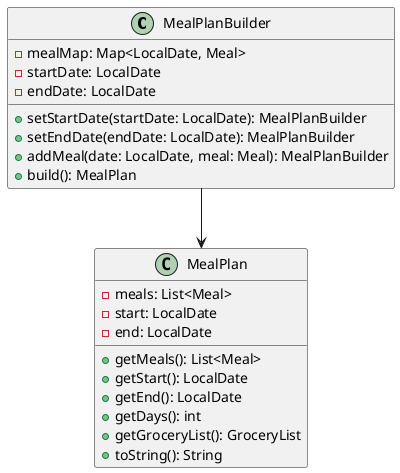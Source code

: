 @startuml

class MealPlanBuilder {
  - mealMap: Map<LocalDate, Meal>
  - startDate: LocalDate
  - endDate: LocalDate
  + setStartDate(startDate: LocalDate): MealPlanBuilder
  + setEndDate(endDate: LocalDate): MealPlanBuilder
  + addMeal(date: LocalDate, meal: Meal): MealPlanBuilder
  + build(): MealPlan
}

class MealPlan {
  - meals: List<Meal>
  - start: LocalDate
  - end: LocalDate
  + getMeals(): List<Meal>
  + getStart(): LocalDate
  + getEnd(): LocalDate
  + getDays(): int
  + getGroceryList(): GroceryList
  + toString(): String
}

MealPlanBuilder --> MealPlan

@enduml

